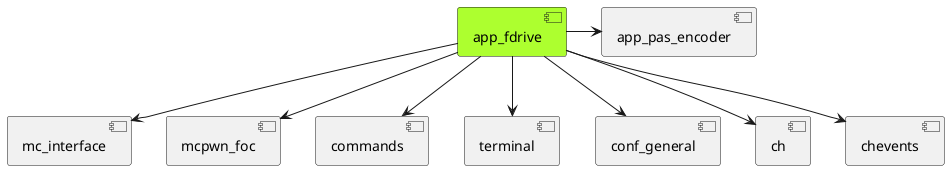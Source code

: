 @startuml

[app_fdrive] #GreenYellow
[app_pas_encoder]
[mc_interface]
[mcpwn_foc]
[commands]
[terminal]
[conf_general]
[ch]

[chevents]

app_fdrive -right-> app_pas_encoder
app_fdrive --> mc_interface
app_fdrive --> mcpwn_foc
app_fdrive --> commands
app_fdrive --> terminal
app_fdrive --> conf_general
app_fdrive --> ch
app_fdrive --> chevents



@enduml